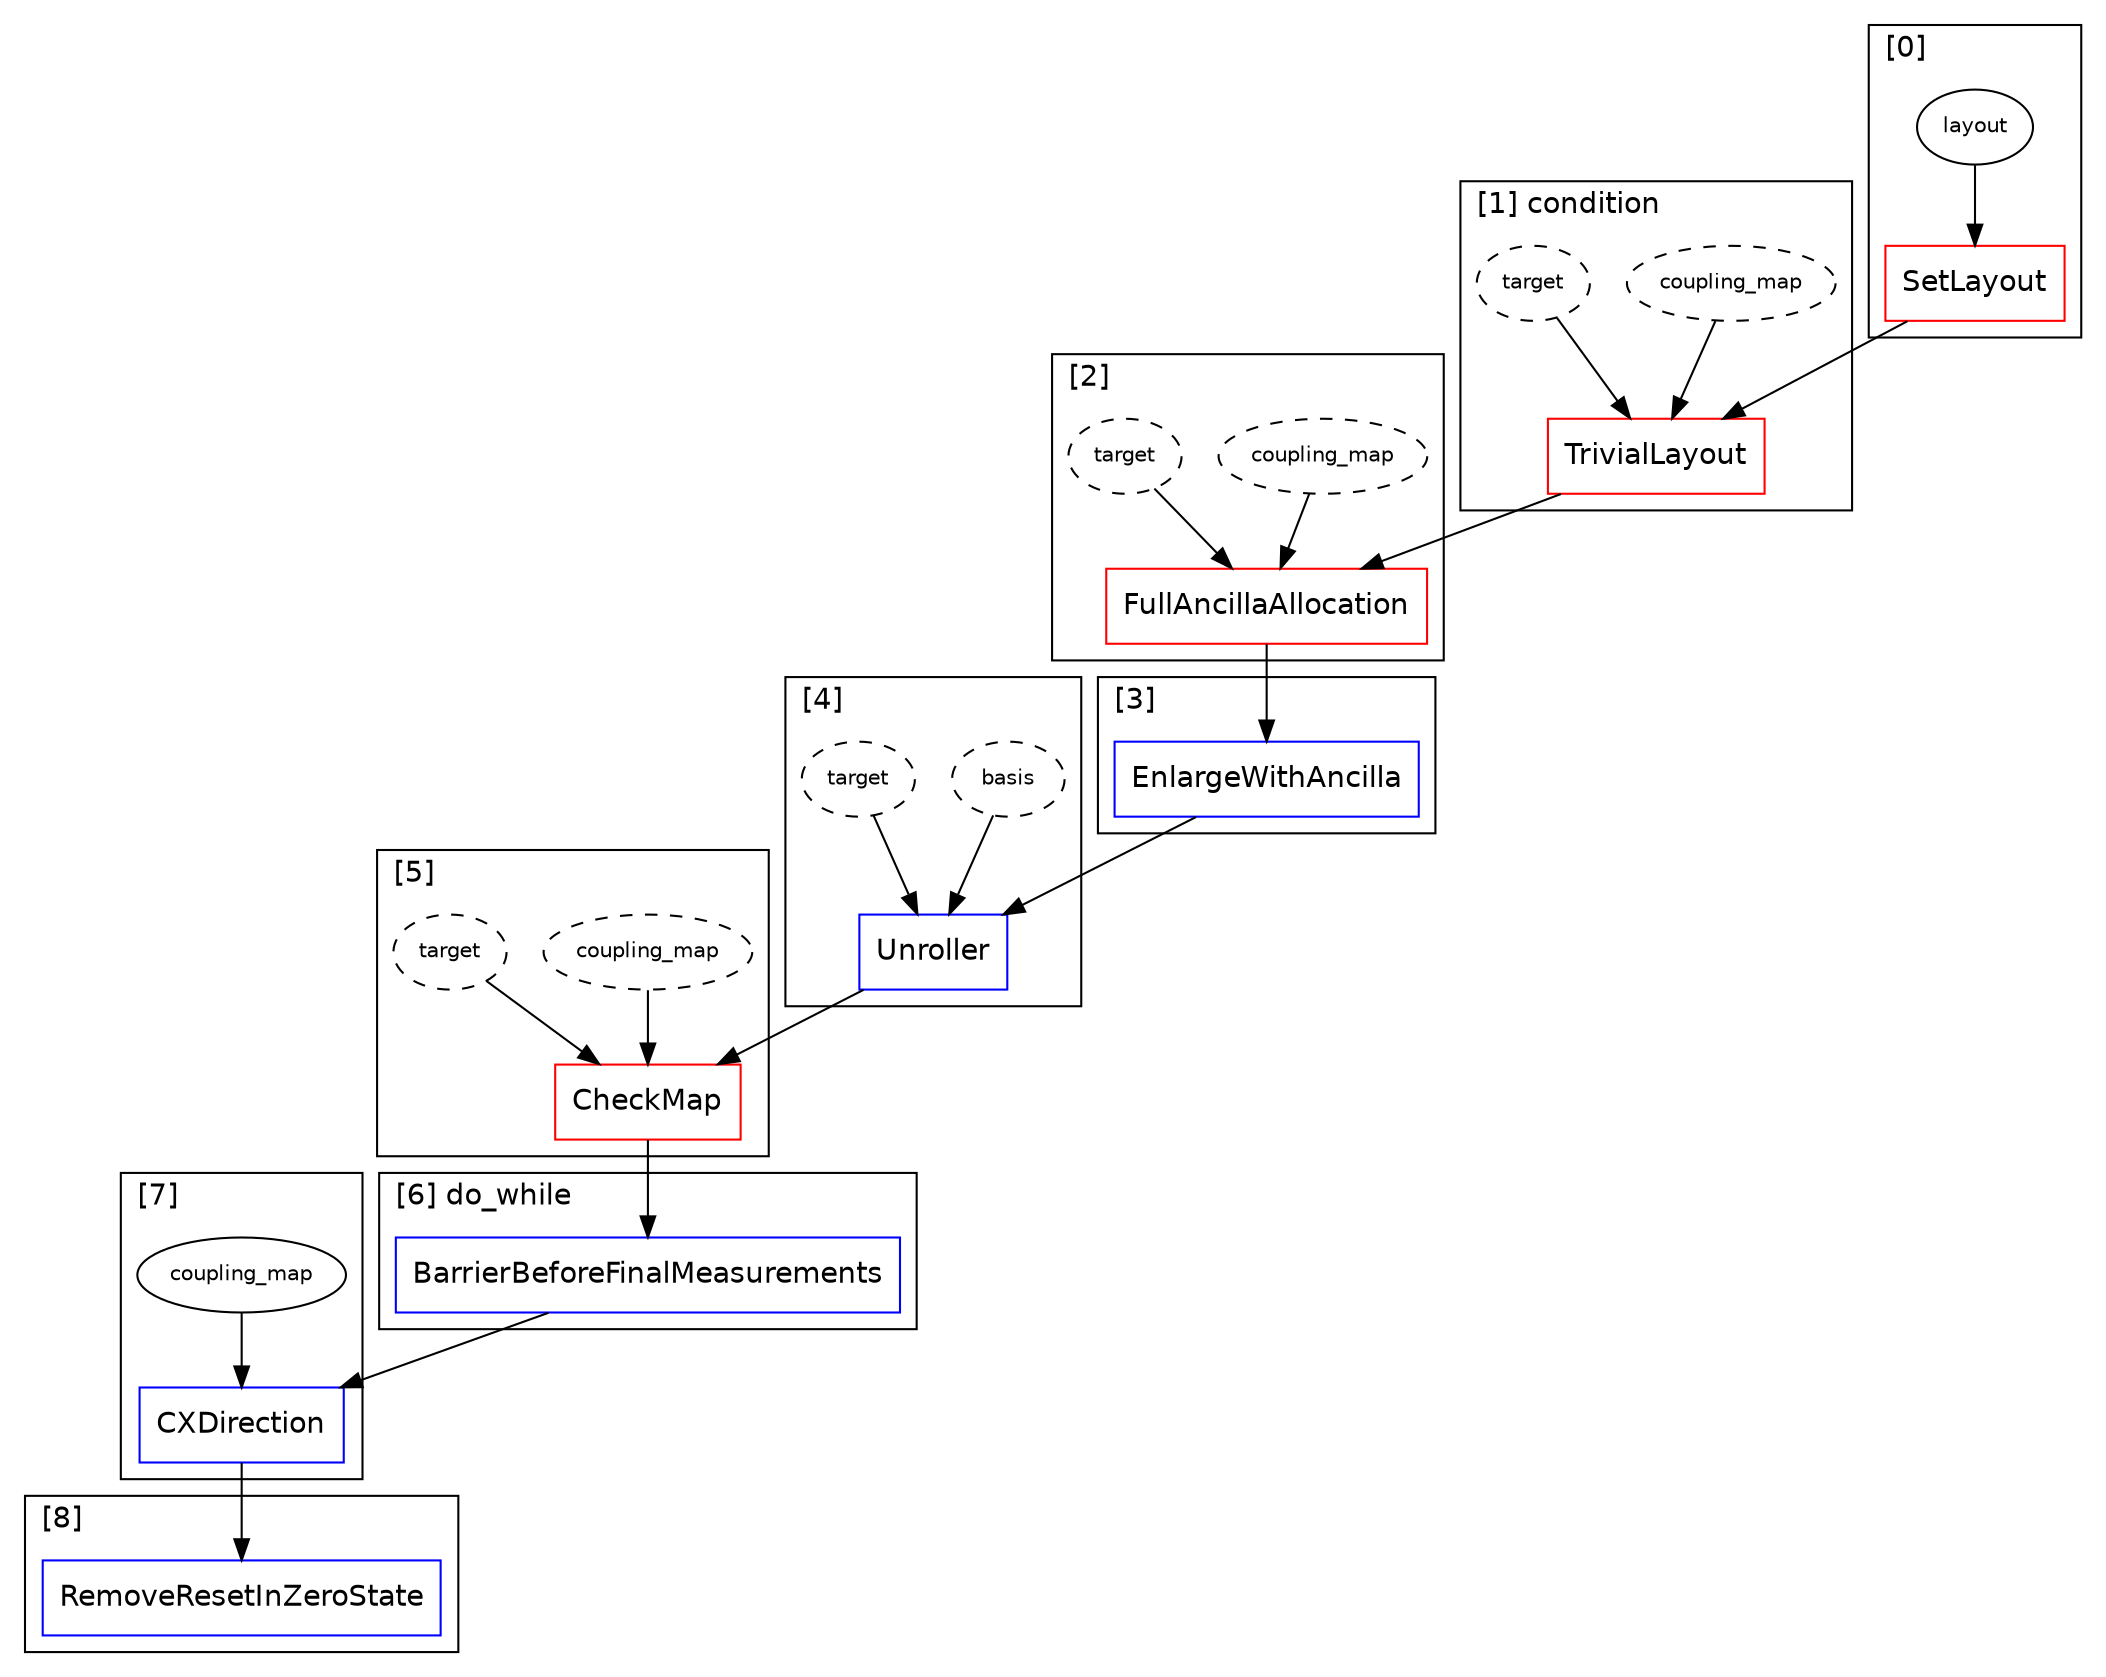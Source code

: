 digraph G {
subgraph cluster_0 {
fontname=helvetica;
label="[0] ";
labeljust=l;
1 [color=red, fontname=helvetica, label=SetLayout, shape=rectangle];
2 [color=black, fontname=helvetica, fontsize=10, label=layout, shape=ellipse, style=solid];
2 -> 1;
}

subgraph cluster_3 {
fontname=helvetica;
label="[1] condition";
labeljust=l;
4 [color=red, fontname=helvetica, label=TrivialLayout, shape=rectangle];
5 [color=black, fontname=helvetica, fontsize=10, label=coupling_map, shape=ellipse, style=dashed];
5 -> 4;
6 [color=black, fontname=helvetica, fontsize=10, label=target, shape=ellipse, style=dashed];
6 -> 4;
1 -> 4;
}

subgraph cluster_7 {
fontname=helvetica;
label="[2] ";
labeljust=l;
8 [color=red, fontname=helvetica, label=FullAncillaAllocation, shape=rectangle];
9 [color=black, fontname=helvetica, fontsize=10, label=coupling_map, shape=ellipse, style=dashed];
9 -> 8;
10 [color=black, fontname=helvetica, fontsize=10, label=target, shape=ellipse, style=dashed];
10 -> 8;
4 -> 8;
}

subgraph cluster_11 {
fontname=helvetica;
label="[3] ";
labeljust=l;
12 [color=blue, fontname=helvetica, label=EnlargeWithAncilla, shape=rectangle];
8 -> 12;
}

subgraph cluster_13 {
fontname=helvetica;
label="[4] ";
labeljust=l;
14 [color=blue, fontname=helvetica, label=Unroller, shape=rectangle];
15 [color=black, fontname=helvetica, fontsize=10, label=basis, shape=ellipse, style=dashed];
15 -> 14;
16 [color=black, fontname=helvetica, fontsize=10, label=target, shape=ellipse, style=dashed];
16 -> 14;
12 -> 14;
}

subgraph cluster_17 {
fontname=helvetica;
label="[5] ";
labeljust=l;
18 [color=red, fontname=helvetica, label=CheckMap, shape=rectangle];
19 [color=black, fontname=helvetica, fontsize=10, label=coupling_map, shape=ellipse, style=dashed];
19 -> 18;
20 [color=black, fontname=helvetica, fontsize=10, label=target, shape=ellipse, style=dashed];
20 -> 18;
14 -> 18;
}

subgraph cluster_21 {
fontname=helvetica;
label="[6] do_while";
labeljust=l;
22 [color=blue, fontname=helvetica, label=BarrierBeforeFinalMeasurements, shape=rectangle];
18 -> 22;
}

subgraph cluster_23 {
fontname=helvetica;
label="[7] ";
labeljust=l;
24 [color=blue, fontname=helvetica, label=CXDirection, shape=rectangle];
25 [color=black, fontname=helvetica, fontsize=10, label=coupling_map, shape=ellipse, style=solid];
25 -> 24;
22 -> 24;
}

subgraph cluster_26 {
fontname=helvetica;
label="[8] ";
labeljust=l;
27 [color=blue, fontname=helvetica, label=RemoveResetInZeroState, shape=rectangle];
24 -> 27;
}

}
